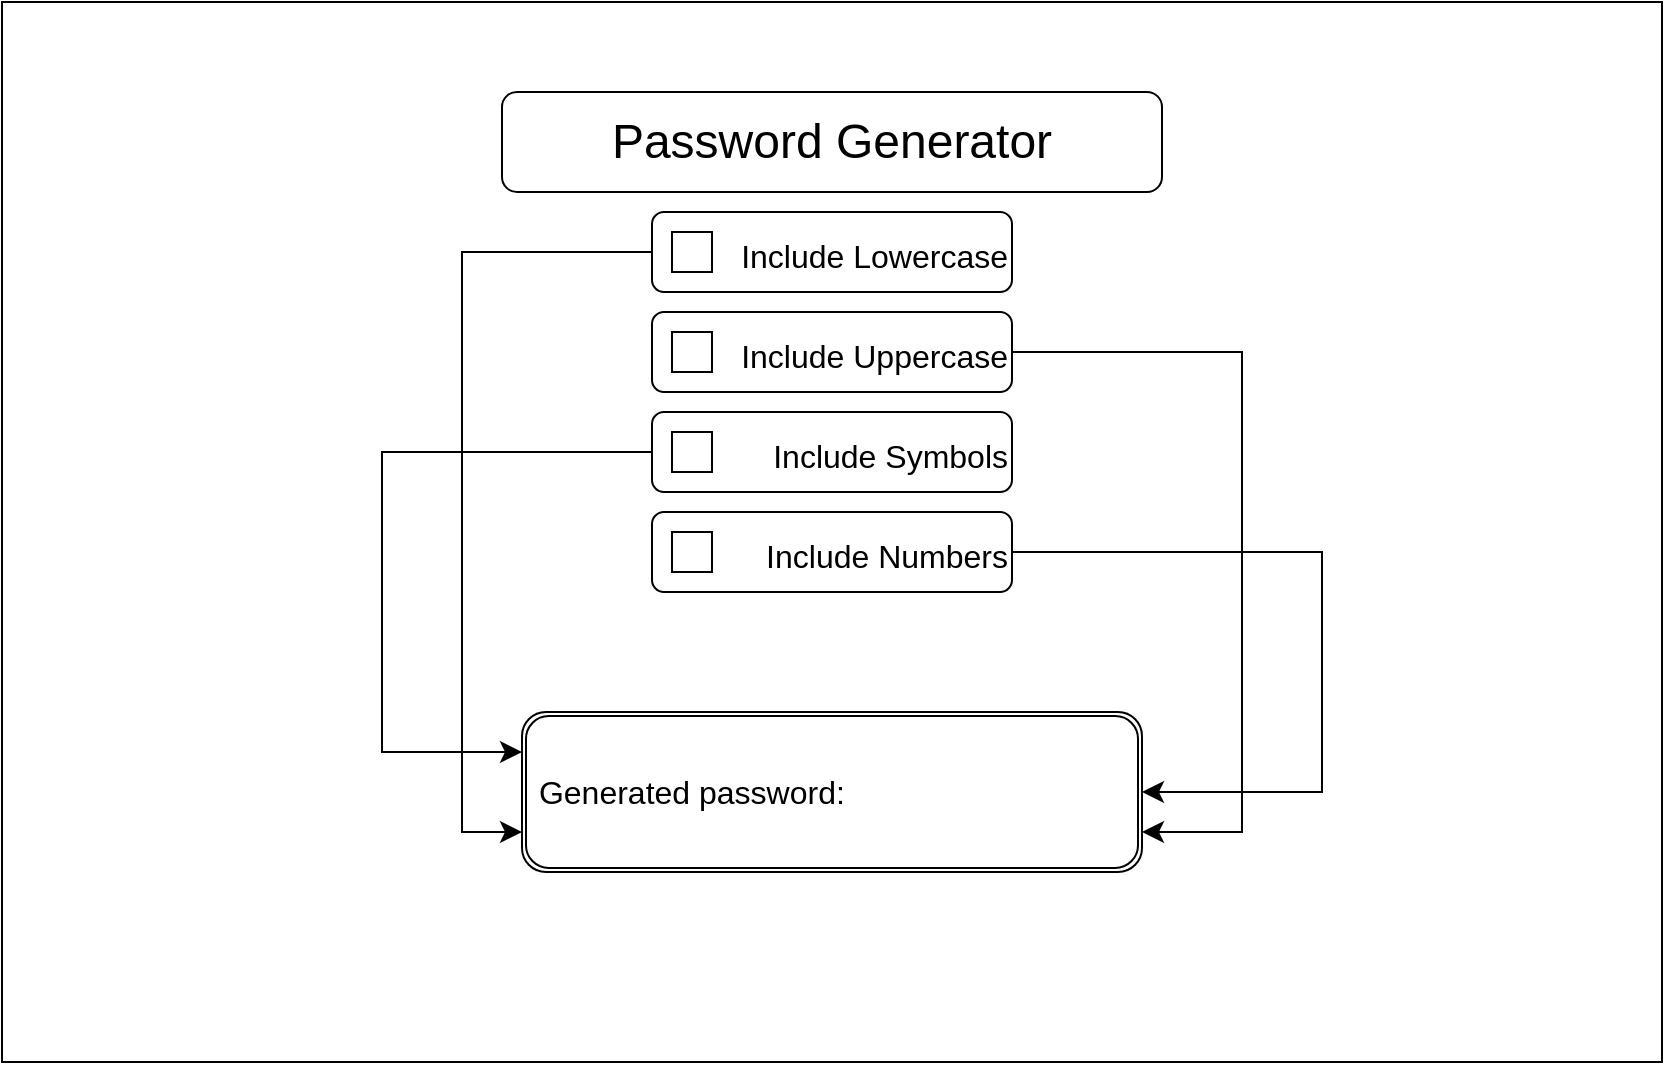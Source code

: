 <mxfile>
    <diagram id="V8K_TNIucEQFZq00HBUJ" name="Page-1">
        <mxGraphModel dx="1066" dy="607" grid="1" gridSize="10" guides="1" tooltips="1" connect="1" arrows="1" fold="1" page="1" pageScale="1" pageWidth="850" pageHeight="1100" math="0" shadow="0">
            <root>
                <mxCell id="0"/>
                <mxCell id="1" parent="0"/>
                <mxCell id="2" value="" style="rounded=0;whiteSpace=wrap;html=1;" vertex="1" parent="1">
                    <mxGeometry x="10" y="285" width="830" height="530" as="geometry"/>
                </mxCell>
                <mxCell id="3" value="Password Generator" style="rounded=1;whiteSpace=wrap;html=1;fontSize=24;" vertex="1" parent="1">
                    <mxGeometry x="260" y="330" width="330" height="50" as="geometry"/>
                </mxCell>
                <mxCell id="16" value="" style="group" vertex="1" connectable="0" parent="1">
                    <mxGeometry x="335" y="390" width="180" height="190" as="geometry"/>
                </mxCell>
                <mxCell id="8" value="&lt;font style=&quot;font-size: 16px;&quot;&gt;Include Lowercase&lt;/font&gt;" style="rounded=1;whiteSpace=wrap;html=1;fontSize=24;align=right;" vertex="1" parent="16">
                    <mxGeometry width="180" height="40" as="geometry"/>
                </mxCell>
                <mxCell id="9" value="" style="rounded=1;whiteSpace=wrap;html=1;fontSize=16;arcSize=0;" vertex="1" parent="16">
                    <mxGeometry x="10" y="10" width="20" height="20" as="geometry"/>
                </mxCell>
                <mxCell id="10" value="&lt;font style=&quot;font-size: 16px;&quot;&gt;Include Uppercase&lt;/font&gt;" style="rounded=1;whiteSpace=wrap;html=1;fontSize=24;align=right;" vertex="1" parent="16">
                    <mxGeometry y="50" width="180" height="40" as="geometry"/>
                </mxCell>
                <mxCell id="11" value="" style="rounded=1;whiteSpace=wrap;html=1;fontSize=16;arcSize=0;" vertex="1" parent="16">
                    <mxGeometry x="10" y="60" width="20" height="20" as="geometry"/>
                </mxCell>
                <mxCell id="12" value="&lt;font style=&quot;font-size: 16px;&quot;&gt;Include Symbols&lt;/font&gt;" style="rounded=1;whiteSpace=wrap;html=1;fontSize=24;align=right;" vertex="1" parent="16">
                    <mxGeometry y="100" width="180" height="40" as="geometry"/>
                </mxCell>
                <mxCell id="13" value="" style="rounded=1;whiteSpace=wrap;html=1;fontSize=16;arcSize=0;" vertex="1" parent="16">
                    <mxGeometry x="10" y="110" width="20" height="20" as="geometry"/>
                </mxCell>
                <mxCell id="14" value="&lt;font style=&quot;font-size: 16px;&quot;&gt;Include Numbers&lt;/font&gt;" style="rounded=1;whiteSpace=wrap;html=1;fontSize=24;align=right;" vertex="1" parent="16">
                    <mxGeometry y="150" width="180" height="40" as="geometry"/>
                </mxCell>
                <mxCell id="15" value="" style="rounded=1;whiteSpace=wrap;html=1;fontSize=16;arcSize=0;" vertex="1" parent="16">
                    <mxGeometry x="10" y="160" width="20" height="20" as="geometry"/>
                </mxCell>
                <mxCell id="19" value="&amp;nbsp;Generated password:&amp;nbsp;" style="shape=ext;double=1;rounded=1;whiteSpace=wrap;html=1;fontSize=16;align=left;" vertex="1" parent="1">
                    <mxGeometry x="270" y="640" width="310" height="80" as="geometry"/>
                </mxCell>
                <mxCell id="21" value="" style="edgeStyle=elbowEdgeStyle;elbow=horizontal;endArrow=classic;html=1;curved=0;rounded=0;endSize=8;startSize=8;fontSize=16;exitX=0;exitY=0.5;exitDx=0;exitDy=0;entryX=0;entryY=0.75;entryDx=0;entryDy=0;" edge="1" parent="1" source="8" target="19">
                    <mxGeometry width="50" height="50" relative="1" as="geometry">
                        <mxPoint x="250" y="560" as="sourcePoint"/>
                        <mxPoint x="300" y="510" as="targetPoint"/>
                        <Array as="points">
                            <mxPoint x="240" y="560"/>
                        </Array>
                    </mxGeometry>
                </mxCell>
                <mxCell id="25" value="" style="edgeStyle=elbowEdgeStyle;elbow=vertical;endArrow=classic;html=1;curved=0;rounded=0;endSize=8;startSize=8;fontSize=16;exitX=1;exitY=0.5;exitDx=0;exitDy=0;entryX=1;entryY=0.75;entryDx=0;entryDy=0;" edge="1" parent="1" source="10" target="19">
                    <mxGeometry width="50" height="50" relative="1" as="geometry">
                        <mxPoint x="370" y="610" as="sourcePoint"/>
                        <mxPoint x="420" y="560" as="targetPoint"/>
                        <Array as="points">
                            <mxPoint x="630" y="590"/>
                        </Array>
                    </mxGeometry>
                </mxCell>
                <mxCell id="30" value="" style="edgeStyle=elbowEdgeStyle;elbow=vertical;endArrow=classic;html=1;curved=0;rounded=0;endSize=8;startSize=8;fontSize=16;entryX=0;entryY=0.25;entryDx=0;entryDy=0;exitX=0;exitY=0.5;exitDx=0;exitDy=0;" edge="1" parent="1" source="12" target="19">
                    <mxGeometry width="50" height="50" relative="1" as="geometry">
                        <mxPoint x="370" y="610" as="sourcePoint"/>
                        <mxPoint x="420" y="560" as="targetPoint"/>
                        <Array as="points">
                            <mxPoint x="200" y="590"/>
                        </Array>
                    </mxGeometry>
                </mxCell>
                <mxCell id="31" value="" style="edgeStyle=elbowEdgeStyle;elbow=vertical;endArrow=classic;html=1;curved=0;rounded=0;endSize=8;startSize=8;fontSize=16;entryX=1;entryY=0.5;entryDx=0;entryDy=0;exitX=1;exitY=0.5;exitDx=0;exitDy=0;" edge="1" parent="1" source="14" target="19">
                    <mxGeometry width="50" height="50" relative="1" as="geometry">
                        <mxPoint x="370" y="610" as="sourcePoint"/>
                        <mxPoint x="420" y="560" as="targetPoint"/>
                        <Array as="points">
                            <mxPoint x="670" y="620"/>
                        </Array>
                    </mxGeometry>
                </mxCell>
            </root>
        </mxGraphModel>
    </diagram>
</mxfile>